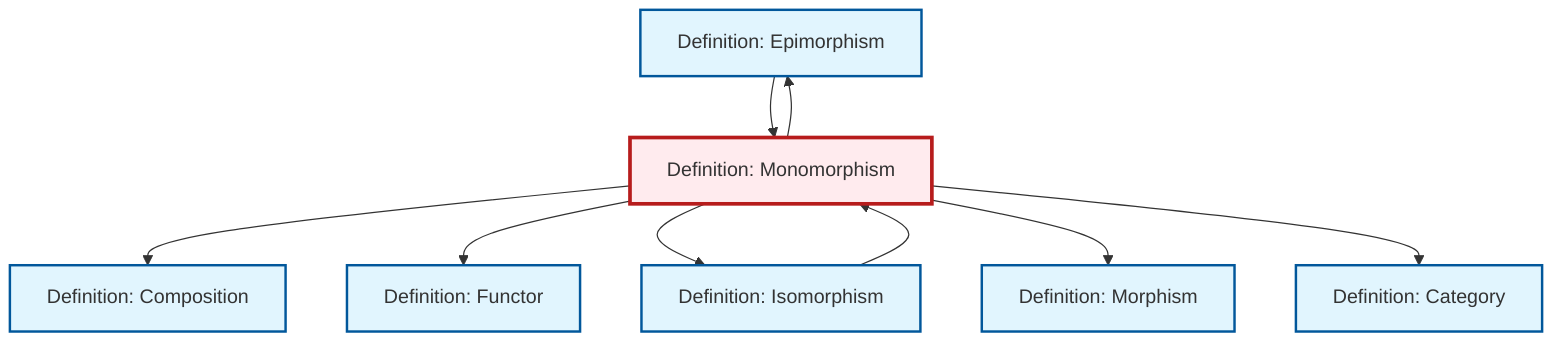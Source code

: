 graph TD
    classDef definition fill:#e1f5fe,stroke:#01579b,stroke-width:2px
    classDef theorem fill:#f3e5f5,stroke:#4a148c,stroke-width:2px
    classDef axiom fill:#fff3e0,stroke:#e65100,stroke-width:2px
    classDef example fill:#e8f5e9,stroke:#1b5e20,stroke-width:2px
    classDef current fill:#ffebee,stroke:#b71c1c,stroke-width:3px
    def-epimorphism["Definition: Epimorphism"]:::definition
    def-functor["Definition: Functor"]:::definition
    def-category["Definition: Category"]:::definition
    def-monomorphism["Definition: Monomorphism"]:::definition
    def-composition["Definition: Composition"]:::definition
    def-morphism["Definition: Morphism"]:::definition
    def-isomorphism["Definition: Isomorphism"]:::definition
    def-monomorphism --> def-composition
    def-monomorphism --> def-functor
    def-monomorphism --> def-isomorphism
    def-epimorphism --> def-monomorphism
    def-monomorphism --> def-epimorphism
    def-monomorphism --> def-morphism
    def-isomorphism --> def-monomorphism
    def-monomorphism --> def-category
    class def-monomorphism current